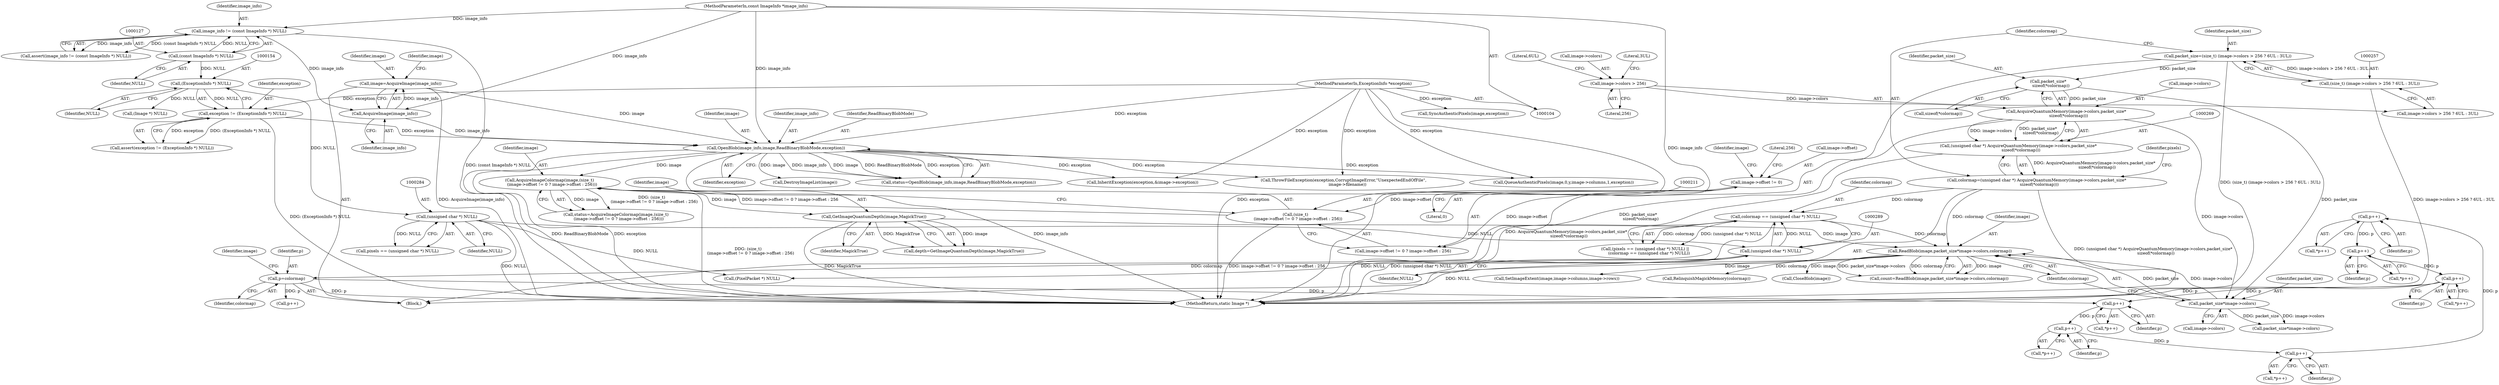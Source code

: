 digraph "0_ImageMagick_f6e9d0d9955e85bdd7540b251cd50d598dacc5e6_32@pointer" {
"1000424" [label="(Call,p++)"];
"1000418" [label="(Call,p++)"];
"1000401" [label="(Call,p++)"];
"1000395" [label="(Call,p++)"];
"1000317" [label="(Call,p=colormap)"];
"1000296" [label="(Call,ReadBlob(image,packet_size*image->colors,colormap))"];
"1000231" [label="(Call,GetImageQuantumDepth(image,MagickTrue))"];
"1000208" [label="(Call,AcquireImageColormap(image,(size_t)\n    (image->offset != 0 ? image->offset : 256)))"];
"1000183" [label="(Call,OpenBlob(image_info,image,ReadBinaryBlobMode,exception))"];
"1000164" [label="(Call,AcquireImage(image_info))"];
"1000124" [label="(Call,image_info != (const ImageInfo *) NULL)"];
"1000105" [label="(MethodParameterIn,const ImageInfo *image_info)"];
"1000126" [label="(Call,(const ImageInfo *) NULL)"];
"1000162" [label="(Call,image=AcquireImage(image_info))"];
"1000151" [label="(Call,exception != (ExceptionInfo *) NULL)"];
"1000106" [label="(MethodParameterIn,ExceptionInfo *exception)"];
"1000153" [label="(Call,(ExceptionInfo *) NULL)"];
"1000210" [label="(Call,(size_t)\n    (image->offset != 0 ? image->offset : 256))"];
"1000213" [label="(Call,image->offset != 0)"];
"1000298" [label="(Call,packet_size*image->colors)"];
"1000274" [label="(Call,packet_size*\n    sizeof(*colormap))"];
"1000254" [label="(Call,packet_size=(size_t) (image->colors > 256 ? 6UL : 3UL))"];
"1000256" [label="(Call,(size_t) (image->colors > 256 ? 6UL : 3UL))"];
"1000270" [label="(Call,AcquireQuantumMemory(image->colors,packet_size*\n    sizeof(*colormap)))"];
"1000259" [label="(Call,image->colors > 256)"];
"1000286" [label="(Call,colormap == (unsigned char *) NULL)"];
"1000266" [label="(Call,colormap=(unsigned char *) AcquireQuantumMemory(image->colors,packet_size*\n    sizeof(*colormap)))"];
"1000268" [label="(Call,(unsigned char *) AcquireQuantumMemory(image->colors,packet_size*\n    sizeof(*colormap)))"];
"1000288" [label="(Call,(unsigned char *) NULL)"];
"1000283" [label="(Call,(unsigned char *) NULL)"];
"1000447" [label="(Call,p++)"];
"1000441" [label="(Call,p++)"];
"1000424" [label="(Call,p++)"];
"1000265" [label="(Literal,3UL)"];
"1000482" [label="(Call,SetImageExtent(image,image->columns,image->rows))"];
"1000274" [label="(Call,packet_size*\n    sizeof(*colormap))"];
"1000401" [label="(Call,p++)"];
"1000464" [label="(Call,RelinquishMagickMemory(colormap))"];
"1000288" [label="(Call,(unsigned char *) NULL)"];
"1000298" [label="(Call,packet_size*image->colors)"];
"1000402" [label="(Identifier,p)"];
"1000286" [label="(Call,colormap == (unsigned char *) NULL)"];
"1000475" [label="(Call,CloseBlob(image))"];
"1000254" [label="(Call,packet_size=(size_t) (image->colors > 256 ? 6UL : 3UL))"];
"1000495" [label="(Call,InheritException(exception,&image->exception))"];
"1000187" [label="(Identifier,exception)"];
"1000128" [label="(Identifier,NULL)"];
"1000271" [label="(Call,image->colors)"];
"1000162" [label="(Call,image=AcquireImage(image_info))"];
"1000309" [label="(Call,packet_size*image->colors)"];
"1000153" [label="(Call,(ExceptionInfo *) NULL)"];
"1000632" [label="(Call,SyncAuthenticPixels(image,exception))"];
"1000290" [label="(Identifier,NULL)"];
"1000285" [label="(Identifier,NULL)"];
"1000542" [label="(Call,(PixelPacket *) NULL)"];
"1000206" [label="(Call,status=AcquireImageColormap(image,(size_t)\n    (image->offset != 0 ? image->offset : 256)))"];
"1000418" [label="(Call,p++)"];
"1000530" [label="(Call,QueueAuthenticPixels(image,0,y,image->columns,1,exception))"];
"1000125" [label="(Identifier,image_info)"];
"1000232" [label="(Identifier,image)"];
"1000297" [label="(Identifier,image)"];
"1000266" [label="(Call,colormap=(unsigned char *) AcquireQuantumMemory(image->colors,packet_size*\n    sizeof(*colormap)))"];
"1000275" [label="(Identifier,packet_size)"];
"1000212" [label="(Call,image->offset != 0 ? image->offset : 256)"];
"1000256" [label="(Call,(size_t) (image->colors > 256 ? 6UL : 3UL))"];
"1000319" [label="(Identifier,colormap)"];
"1000255" [label="(Identifier,packet_size)"];
"1000323" [label="(Identifier,image)"];
"1000150" [label="(Call,assert(exception != (ExceptionInfo *) NULL))"];
"1000165" [label="(Identifier,image_info)"];
"1000231" [label="(Call,GetImageQuantumDepth(image,MagickTrue))"];
"1000259" [label="(Call,image->colors > 256)"];
"1000217" [label="(Literal,0)"];
"1000280" [label="(Call,(pixels == (unsigned char *) NULL) ||\n      (colormap == (unsigned char *) NULL))"];
"1000209" [label="(Identifier,image)"];
"1000164" [label="(Call,AcquireImage(image_info))"];
"1000126" [label="(Call,(const ImageInfo *) NULL)"];
"1000105" [label="(MethodParameterIn,const ImageInfo *image_info)"];
"1000448" [label="(Identifier,p)"];
"1000446" [label="(Call,*p++)"];
"1000417" [label="(Call,*p++)"];
"1000268" [label="(Call,(unsigned char *) AcquireQuantumMemory(image->colors,packet_size*\n    sizeof(*colormap)))"];
"1000184" [label="(Identifier,image_info)"];
"1000395" [label="(Call,p++)"];
"1000106" [label="(MethodParameterIn,ExceptionInfo *exception)"];
"1000151" [label="(Call,exception != (ExceptionInfo *) NULL)"];
"1000221" [label="(Literal,256)"];
"1000299" [label="(Identifier,packet_size)"];
"1000264" [label="(Literal,6UL)"];
"1000425" [label="(Identifier,p)"];
"1000270" [label="(Call,AcquireQuantumMemory(image->colors,packet_size*\n    sizeof(*colormap)))"];
"1000396" [label="(Identifier,p)"];
"1000276" [label="(Call,sizeof(*colormap))"];
"1000300" [label="(Call,image->colors)"];
"1000186" [label="(Identifier,ReadBinaryBlobMode)"];
"1000208" [label="(Call,AcquireImageColormap(image,(size_t)\n    (image->offset != 0 ? image->offset : 256)))"];
"1000419" [label="(Identifier,p)"];
"1000263" [label="(Literal,256)"];
"1000294" [label="(Call,count=ReadBlob(image,packet_size*image->colors,colormap))"];
"1000400" [label="(Call,*p++)"];
"1000198" [label="(Call,(Image *) NULL)"];
"1000183" [label="(Call,OpenBlob(image_info,image,ReadBinaryBlobMode,exception))"];
"1000195" [label="(Call,DestroyImageList(image))"];
"1000210" [label="(Call,(size_t)\n    (image->offset != 0 ? image->offset : 256))"];
"1000317" [label="(Call,p=colormap)"];
"1000442" [label="(Identifier,p)"];
"1000107" [label="(Block,)"];
"1000185" [label="(Identifier,image)"];
"1000214" [label="(Call,image->offset)"];
"1000233" [label="(Identifier,MagickTrue)"];
"1000423" [label="(Call,*p++)"];
"1000296" [label="(Call,ReadBlob(image,packet_size*image->colors,colormap))"];
"1000155" [label="(Identifier,NULL)"];
"1000283" [label="(Call,(unsigned char *) NULL)"];
"1000394" [label="(Call,*p++)"];
"1000219" [label="(Identifier,image)"];
"1000170" [label="(Identifier,image)"];
"1000267" [label="(Identifier,colormap)"];
"1000163" [label="(Identifier,image)"];
"1000303" [label="(Identifier,colormap)"];
"1000447" [label="(Call,p++)"];
"1000124" [label="(Call,image_info != (const ImageInfo *) NULL)"];
"1000213" [label="(Call,image->offset != 0)"];
"1000258" [label="(Call,image->colors > 256 ? 6UL : 3UL)"];
"1000651" [label="(Call,ThrowFileException(exception,CorruptImageError,\"UnexpectedEndOfFile\",\n      image->filename))"];
"1000440" [label="(Call,*p++)"];
"1000123" [label="(Call,assert(image_info != (const ImageInfo *) NULL))"];
"1000424" [label="(Call,p++)"];
"1000260" [label="(Call,image->colors)"];
"1000152" [label="(Identifier,exception)"];
"1000441" [label="(Call,p++)"];
"1000318" [label="(Identifier,p)"];
"1000281" [label="(Call,pixels == (unsigned char *) NULL)"];
"1000282" [label="(Identifier,pixels)"];
"1000287" [label="(Identifier,colormap)"];
"1000350" [label="(Call,p++)"];
"1000665" [label="(MethodReturn,static Image *)"];
"1000181" [label="(Call,status=OpenBlob(image_info,image,ReadBinaryBlobMode,exception))"];
"1000229" [label="(Call,depth=GetImageQuantumDepth(image,MagickTrue))"];
"1000424" -> "1000423"  [label="AST: "];
"1000424" -> "1000425"  [label="CFG: "];
"1000425" -> "1000424"  [label="AST: "];
"1000423" -> "1000424"  [label="CFG: "];
"1000418" -> "1000424"  [label="DDG: p"];
"1000424" -> "1000441"  [label="DDG: p"];
"1000418" -> "1000417"  [label="AST: "];
"1000418" -> "1000419"  [label="CFG: "];
"1000419" -> "1000418"  [label="AST: "];
"1000417" -> "1000418"  [label="CFG: "];
"1000401" -> "1000418"  [label="DDG: p"];
"1000401" -> "1000400"  [label="AST: "];
"1000401" -> "1000402"  [label="CFG: "];
"1000402" -> "1000401"  [label="AST: "];
"1000400" -> "1000401"  [label="CFG: "];
"1000395" -> "1000401"  [label="DDG: p"];
"1000395" -> "1000394"  [label="AST: "];
"1000395" -> "1000396"  [label="CFG: "];
"1000396" -> "1000395"  [label="AST: "];
"1000394" -> "1000395"  [label="CFG: "];
"1000317" -> "1000395"  [label="DDG: p"];
"1000447" -> "1000395"  [label="DDG: p"];
"1000317" -> "1000107"  [label="AST: "];
"1000317" -> "1000319"  [label="CFG: "];
"1000318" -> "1000317"  [label="AST: "];
"1000319" -> "1000317"  [label="AST: "];
"1000323" -> "1000317"  [label="CFG: "];
"1000317" -> "1000665"  [label="DDG: p"];
"1000296" -> "1000317"  [label="DDG: colormap"];
"1000317" -> "1000350"  [label="DDG: p"];
"1000296" -> "1000294"  [label="AST: "];
"1000296" -> "1000303"  [label="CFG: "];
"1000297" -> "1000296"  [label="AST: "];
"1000298" -> "1000296"  [label="AST: "];
"1000303" -> "1000296"  [label="AST: "];
"1000294" -> "1000296"  [label="CFG: "];
"1000296" -> "1000294"  [label="DDG: image"];
"1000296" -> "1000294"  [label="DDG: packet_size*image->colors"];
"1000296" -> "1000294"  [label="DDG: colormap"];
"1000231" -> "1000296"  [label="DDG: image"];
"1000298" -> "1000296"  [label="DDG: packet_size"];
"1000298" -> "1000296"  [label="DDG: image->colors"];
"1000286" -> "1000296"  [label="DDG: colormap"];
"1000266" -> "1000296"  [label="DDG: colormap"];
"1000296" -> "1000464"  [label="DDG: colormap"];
"1000296" -> "1000475"  [label="DDG: image"];
"1000296" -> "1000482"  [label="DDG: image"];
"1000231" -> "1000229"  [label="AST: "];
"1000231" -> "1000233"  [label="CFG: "];
"1000232" -> "1000231"  [label="AST: "];
"1000233" -> "1000231"  [label="AST: "];
"1000229" -> "1000231"  [label="CFG: "];
"1000231" -> "1000665"  [label="DDG: MagickTrue"];
"1000231" -> "1000229"  [label="DDG: image"];
"1000231" -> "1000229"  [label="DDG: MagickTrue"];
"1000208" -> "1000231"  [label="DDG: image"];
"1000208" -> "1000206"  [label="AST: "];
"1000208" -> "1000210"  [label="CFG: "];
"1000209" -> "1000208"  [label="AST: "];
"1000210" -> "1000208"  [label="AST: "];
"1000206" -> "1000208"  [label="CFG: "];
"1000208" -> "1000665"  [label="DDG: (size_t)\n    (image->offset != 0 ? image->offset : 256)"];
"1000208" -> "1000206"  [label="DDG: image"];
"1000208" -> "1000206"  [label="DDG: (size_t)\n    (image->offset != 0 ? image->offset : 256)"];
"1000183" -> "1000208"  [label="DDG: image"];
"1000210" -> "1000208"  [label="DDG: image->offset != 0 ? image->offset : 256"];
"1000183" -> "1000181"  [label="AST: "];
"1000183" -> "1000187"  [label="CFG: "];
"1000184" -> "1000183"  [label="AST: "];
"1000185" -> "1000183"  [label="AST: "];
"1000186" -> "1000183"  [label="AST: "];
"1000187" -> "1000183"  [label="AST: "];
"1000181" -> "1000183"  [label="CFG: "];
"1000183" -> "1000665"  [label="DDG: ReadBinaryBlobMode"];
"1000183" -> "1000665"  [label="DDG: exception"];
"1000183" -> "1000665"  [label="DDG: image_info"];
"1000183" -> "1000181"  [label="DDG: image_info"];
"1000183" -> "1000181"  [label="DDG: image"];
"1000183" -> "1000181"  [label="DDG: ReadBinaryBlobMode"];
"1000183" -> "1000181"  [label="DDG: exception"];
"1000164" -> "1000183"  [label="DDG: image_info"];
"1000105" -> "1000183"  [label="DDG: image_info"];
"1000162" -> "1000183"  [label="DDG: image"];
"1000151" -> "1000183"  [label="DDG: exception"];
"1000106" -> "1000183"  [label="DDG: exception"];
"1000183" -> "1000195"  [label="DDG: image"];
"1000183" -> "1000495"  [label="DDG: exception"];
"1000183" -> "1000530"  [label="DDG: exception"];
"1000183" -> "1000651"  [label="DDG: exception"];
"1000164" -> "1000162"  [label="AST: "];
"1000164" -> "1000165"  [label="CFG: "];
"1000165" -> "1000164"  [label="AST: "];
"1000162" -> "1000164"  [label="CFG: "];
"1000164" -> "1000162"  [label="DDG: image_info"];
"1000124" -> "1000164"  [label="DDG: image_info"];
"1000105" -> "1000164"  [label="DDG: image_info"];
"1000124" -> "1000123"  [label="AST: "];
"1000124" -> "1000126"  [label="CFG: "];
"1000125" -> "1000124"  [label="AST: "];
"1000126" -> "1000124"  [label="AST: "];
"1000123" -> "1000124"  [label="CFG: "];
"1000124" -> "1000665"  [label="DDG: (const ImageInfo *) NULL"];
"1000124" -> "1000123"  [label="DDG: image_info"];
"1000124" -> "1000123"  [label="DDG: (const ImageInfo *) NULL"];
"1000105" -> "1000124"  [label="DDG: image_info"];
"1000126" -> "1000124"  [label="DDG: NULL"];
"1000105" -> "1000104"  [label="AST: "];
"1000105" -> "1000665"  [label="DDG: image_info"];
"1000126" -> "1000128"  [label="CFG: "];
"1000127" -> "1000126"  [label="AST: "];
"1000128" -> "1000126"  [label="AST: "];
"1000126" -> "1000153"  [label="DDG: NULL"];
"1000162" -> "1000107"  [label="AST: "];
"1000163" -> "1000162"  [label="AST: "];
"1000170" -> "1000162"  [label="CFG: "];
"1000162" -> "1000665"  [label="DDG: AcquireImage(image_info)"];
"1000151" -> "1000150"  [label="AST: "];
"1000151" -> "1000153"  [label="CFG: "];
"1000152" -> "1000151"  [label="AST: "];
"1000153" -> "1000151"  [label="AST: "];
"1000150" -> "1000151"  [label="CFG: "];
"1000151" -> "1000665"  [label="DDG: (ExceptionInfo *) NULL"];
"1000151" -> "1000150"  [label="DDG: exception"];
"1000151" -> "1000150"  [label="DDG: (ExceptionInfo *) NULL"];
"1000106" -> "1000151"  [label="DDG: exception"];
"1000153" -> "1000151"  [label="DDG: NULL"];
"1000106" -> "1000104"  [label="AST: "];
"1000106" -> "1000665"  [label="DDG: exception"];
"1000106" -> "1000495"  [label="DDG: exception"];
"1000106" -> "1000530"  [label="DDG: exception"];
"1000106" -> "1000632"  [label="DDG: exception"];
"1000106" -> "1000651"  [label="DDG: exception"];
"1000153" -> "1000155"  [label="CFG: "];
"1000154" -> "1000153"  [label="AST: "];
"1000155" -> "1000153"  [label="AST: "];
"1000153" -> "1000198"  [label="DDG: NULL"];
"1000153" -> "1000283"  [label="DDG: NULL"];
"1000210" -> "1000212"  [label="CFG: "];
"1000211" -> "1000210"  [label="AST: "];
"1000212" -> "1000210"  [label="AST: "];
"1000210" -> "1000665"  [label="DDG: image->offset != 0 ? image->offset : 256"];
"1000213" -> "1000210"  [label="DDG: image->offset"];
"1000213" -> "1000212"  [label="AST: "];
"1000213" -> "1000217"  [label="CFG: "];
"1000214" -> "1000213"  [label="AST: "];
"1000217" -> "1000213"  [label="AST: "];
"1000219" -> "1000213"  [label="CFG: "];
"1000221" -> "1000213"  [label="CFG: "];
"1000213" -> "1000212"  [label="DDG: image->offset"];
"1000298" -> "1000300"  [label="CFG: "];
"1000299" -> "1000298"  [label="AST: "];
"1000300" -> "1000298"  [label="AST: "];
"1000303" -> "1000298"  [label="CFG: "];
"1000274" -> "1000298"  [label="DDG: packet_size"];
"1000270" -> "1000298"  [label="DDG: image->colors"];
"1000298" -> "1000309"  [label="DDG: packet_size"];
"1000298" -> "1000309"  [label="DDG: image->colors"];
"1000274" -> "1000270"  [label="AST: "];
"1000274" -> "1000276"  [label="CFG: "];
"1000275" -> "1000274"  [label="AST: "];
"1000276" -> "1000274"  [label="AST: "];
"1000270" -> "1000274"  [label="CFG: "];
"1000274" -> "1000270"  [label="DDG: packet_size"];
"1000254" -> "1000274"  [label="DDG: packet_size"];
"1000254" -> "1000107"  [label="AST: "];
"1000254" -> "1000256"  [label="CFG: "];
"1000255" -> "1000254"  [label="AST: "];
"1000256" -> "1000254"  [label="AST: "];
"1000267" -> "1000254"  [label="CFG: "];
"1000254" -> "1000665"  [label="DDG: (size_t) (image->colors > 256 ? 6UL : 3UL)"];
"1000256" -> "1000254"  [label="DDG: image->colors > 256 ? 6UL : 3UL"];
"1000256" -> "1000258"  [label="CFG: "];
"1000257" -> "1000256"  [label="AST: "];
"1000258" -> "1000256"  [label="AST: "];
"1000256" -> "1000665"  [label="DDG: image->colors > 256 ? 6UL : 3UL"];
"1000270" -> "1000268"  [label="AST: "];
"1000271" -> "1000270"  [label="AST: "];
"1000268" -> "1000270"  [label="CFG: "];
"1000270" -> "1000665"  [label="DDG: packet_size*\n    sizeof(*colormap)"];
"1000270" -> "1000268"  [label="DDG: image->colors"];
"1000270" -> "1000268"  [label="DDG: packet_size*\n    sizeof(*colormap)"];
"1000259" -> "1000270"  [label="DDG: image->colors"];
"1000259" -> "1000258"  [label="AST: "];
"1000259" -> "1000263"  [label="CFG: "];
"1000260" -> "1000259"  [label="AST: "];
"1000263" -> "1000259"  [label="AST: "];
"1000264" -> "1000259"  [label="CFG: "];
"1000265" -> "1000259"  [label="CFG: "];
"1000286" -> "1000280"  [label="AST: "];
"1000286" -> "1000288"  [label="CFG: "];
"1000287" -> "1000286"  [label="AST: "];
"1000288" -> "1000286"  [label="AST: "];
"1000280" -> "1000286"  [label="CFG: "];
"1000286" -> "1000665"  [label="DDG: (unsigned char *) NULL"];
"1000286" -> "1000280"  [label="DDG: colormap"];
"1000286" -> "1000280"  [label="DDG: (unsigned char *) NULL"];
"1000266" -> "1000286"  [label="DDG: colormap"];
"1000288" -> "1000286"  [label="DDG: NULL"];
"1000266" -> "1000107"  [label="AST: "];
"1000266" -> "1000268"  [label="CFG: "];
"1000267" -> "1000266"  [label="AST: "];
"1000268" -> "1000266"  [label="AST: "];
"1000282" -> "1000266"  [label="CFG: "];
"1000266" -> "1000665"  [label="DDG: (unsigned char *) AcquireQuantumMemory(image->colors,packet_size*\n    sizeof(*colormap))"];
"1000268" -> "1000266"  [label="DDG: AcquireQuantumMemory(image->colors,packet_size*\n    sizeof(*colormap))"];
"1000269" -> "1000268"  [label="AST: "];
"1000268" -> "1000665"  [label="DDG: AcquireQuantumMemory(image->colors,packet_size*\n    sizeof(*colormap))"];
"1000288" -> "1000290"  [label="CFG: "];
"1000289" -> "1000288"  [label="AST: "];
"1000290" -> "1000288"  [label="AST: "];
"1000288" -> "1000665"  [label="DDG: NULL"];
"1000283" -> "1000288"  [label="DDG: NULL"];
"1000288" -> "1000542"  [label="DDG: NULL"];
"1000283" -> "1000281"  [label="AST: "];
"1000283" -> "1000285"  [label="CFG: "];
"1000284" -> "1000283"  [label="AST: "];
"1000285" -> "1000283"  [label="AST: "];
"1000281" -> "1000283"  [label="CFG: "];
"1000283" -> "1000665"  [label="DDG: NULL"];
"1000283" -> "1000281"  [label="DDG: NULL"];
"1000283" -> "1000542"  [label="DDG: NULL"];
"1000447" -> "1000446"  [label="AST: "];
"1000447" -> "1000448"  [label="CFG: "];
"1000448" -> "1000447"  [label="AST: "];
"1000446" -> "1000447"  [label="CFG: "];
"1000447" -> "1000665"  [label="DDG: p"];
"1000441" -> "1000447"  [label="DDG: p"];
"1000441" -> "1000440"  [label="AST: "];
"1000441" -> "1000442"  [label="CFG: "];
"1000442" -> "1000441"  [label="AST: "];
"1000440" -> "1000441"  [label="CFG: "];
}
